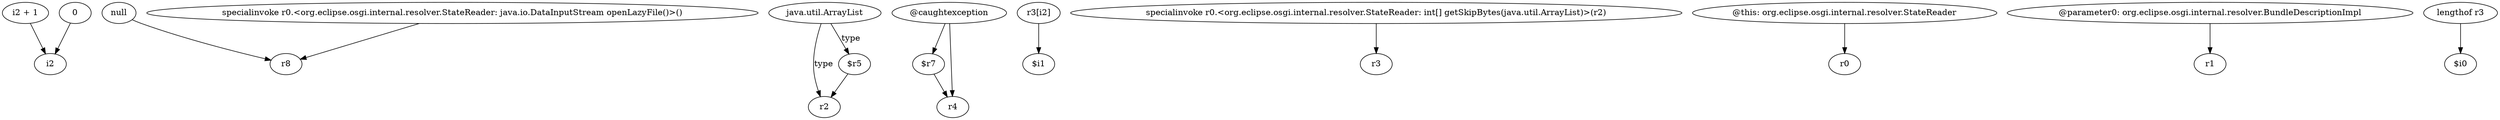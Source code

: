 digraph g {
0[label="i2 + 1"]
1[label="i2"]
0->1[label=""]
2[label="null"]
3[label="r8"]
2->3[label=""]
4[label="specialinvoke r0.<org.eclipse.osgi.internal.resolver.StateReader: java.io.DataInputStream openLazyFile()>()"]
4->3[label=""]
5[label="java.util.ArrayList"]
6[label="r2"]
5->6[label="type"]
7[label="@caughtexception"]
8[label="$r7"]
7->8[label=""]
9[label="r3[i2]"]
10[label="$i1"]
9->10[label=""]
11[label="r4"]
7->11[label=""]
12[label="specialinvoke r0.<org.eclipse.osgi.internal.resolver.StateReader: int[] getSkipBytes(java.util.ArrayList)>(r2)"]
13[label="r3"]
12->13[label=""]
14[label="$r5"]
5->14[label="type"]
15[label="@this: org.eclipse.osgi.internal.resolver.StateReader"]
16[label="r0"]
15->16[label=""]
17[label="0"]
17->1[label=""]
18[label="@parameter0: org.eclipse.osgi.internal.resolver.BundleDescriptionImpl"]
19[label="r1"]
18->19[label=""]
8->11[label=""]
14->6[label=""]
20[label="lengthof r3"]
21[label="$i0"]
20->21[label=""]
}